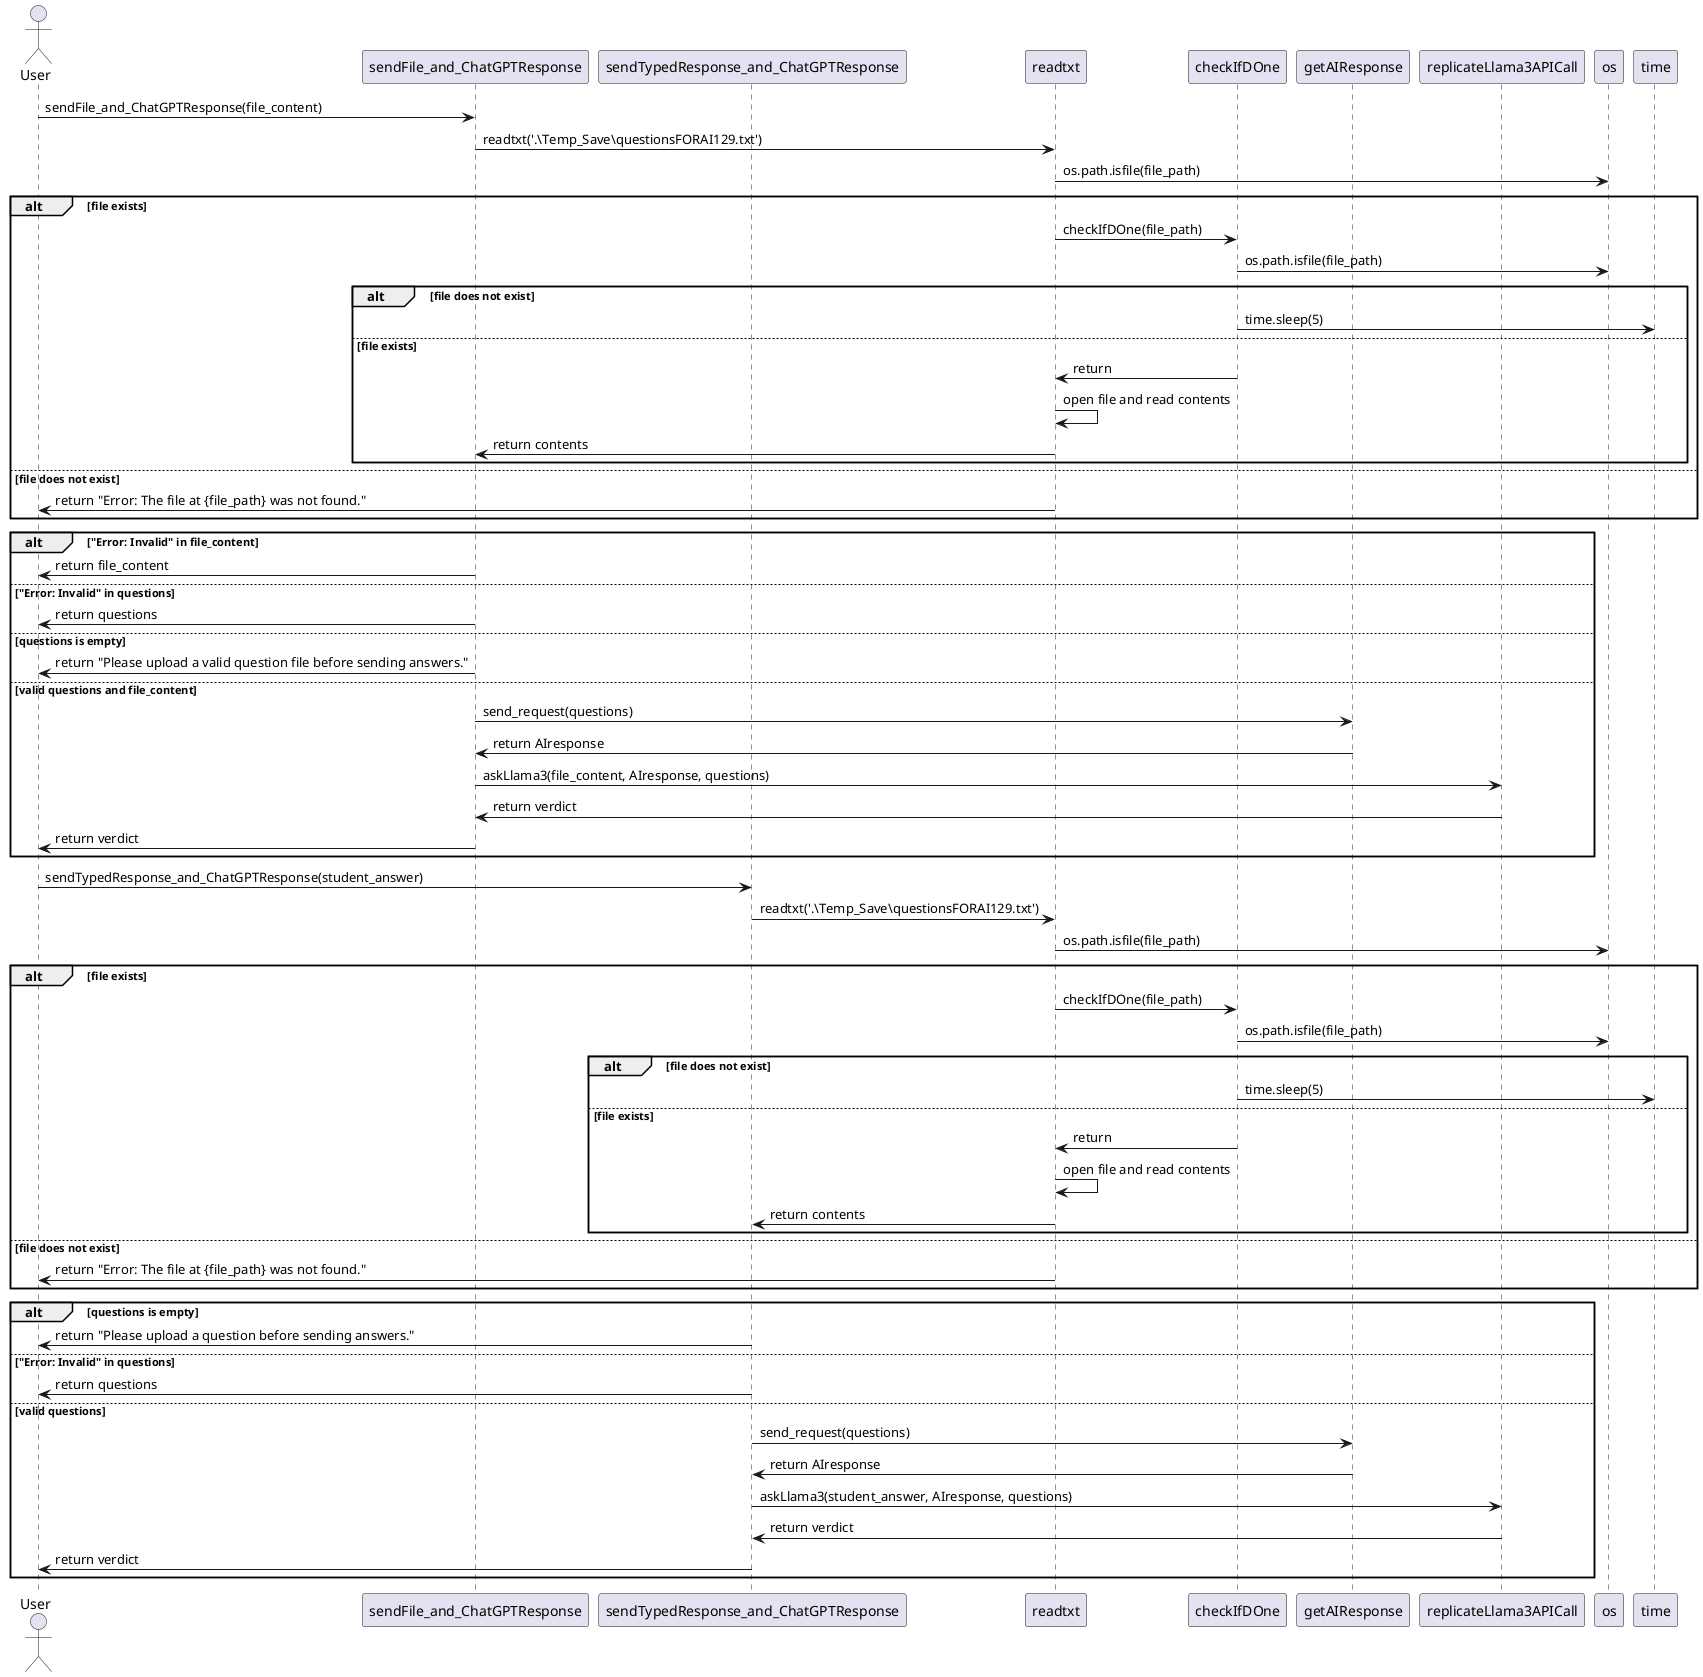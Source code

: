 @startuml
actor User

participant sendFile_and_ChatGPTResponse
participant sendTypedResponse_and_ChatGPTResponse
participant readtxt
participant checkIfDOne
participant getAIResponse
participant replicateLlama3APICall
participant os
participant time

User -> sendFile_and_ChatGPTResponse: sendFile_and_ChatGPTResponse(file_content)
sendFile_and_ChatGPTResponse -> readtxt: readtxt('.\\Temp_Save\\questionsFORAI129.txt')
readtxt -> os: os.path.isfile(file_path)
alt file exists
    readtxt -> checkIfDOne: checkIfDOne(file_path)
    checkIfDOne -> os: os.path.isfile(file_path)
    alt file does not exist
        checkIfDOne -> time: time.sleep(5)
    else file exists
        checkIfDOne -> readtxt: return
        readtxt -> readtxt: open file and read contents
        readtxt -> sendFile_and_ChatGPTResponse: return contents
    end
else file does not exist
    readtxt -> User: return "Error: The file at {file_path} was not found."
end

alt "Error: Invalid" in file_content
    sendFile_and_ChatGPTResponse -> User: return file_content
else "Error: Invalid" in questions
    sendFile_and_ChatGPTResponse -> User: return questions
else questions is empty
    sendFile_and_ChatGPTResponse -> User: return "Please upload a valid question file before sending answers."
else valid questions and file_content
    sendFile_and_ChatGPTResponse -> getAIResponse: send_request(questions)
    getAIResponse -> sendFile_and_ChatGPTResponse: return AIresponse
    sendFile_and_ChatGPTResponse -> replicateLlama3APICall: askLlama3(file_content, AIresponse, questions)
    replicateLlama3APICall -> sendFile_and_ChatGPTResponse: return verdict
    sendFile_and_ChatGPTResponse -> User: return verdict
end

User -> sendTypedResponse_and_ChatGPTResponse: sendTypedResponse_and_ChatGPTResponse(student_answer)
sendTypedResponse_and_ChatGPTResponse -> readtxt: readtxt('.\\Temp_Save\\questionsFORAI129.txt')
readtxt -> os: os.path.isfile(file_path)
alt file exists
    readtxt -> checkIfDOne: checkIfDOne(file_path)
    checkIfDOne -> os: os.path.isfile(file_path)
    alt file does not exist
        checkIfDOne -> time: time.sleep(5)
    else file exists
        checkIfDOne -> readtxt: return
        readtxt -> readtxt: open file and read contents
        readtxt -> sendTypedResponse_and_ChatGPTResponse: return contents
    end
else file does not exist
    readtxt -> User: return "Error: The file at {file_path} was not found."
end

alt questions is empty
    sendTypedResponse_and_ChatGPTResponse -> User: return "Please upload a question before sending answers."
else "Error: Invalid" in questions
    sendTypedResponse_and_ChatGPTResponse -> User: return questions
else valid questions
    sendTypedResponse_and_ChatGPTResponse -> getAIResponse: send_request(questions)
    getAIResponse -> sendTypedResponse_and_ChatGPTResponse: return AIresponse
    sendTypedResponse_and_ChatGPTResponse -> replicateLlama3APICall: askLlama3(student_answer, AIresponse, questions)
    replicateLlama3APICall -> sendTypedResponse_and_ChatGPTResponse: return verdict
    sendTypedResponse_and_ChatGPTResponse -> User: return verdict
end

@enduml
